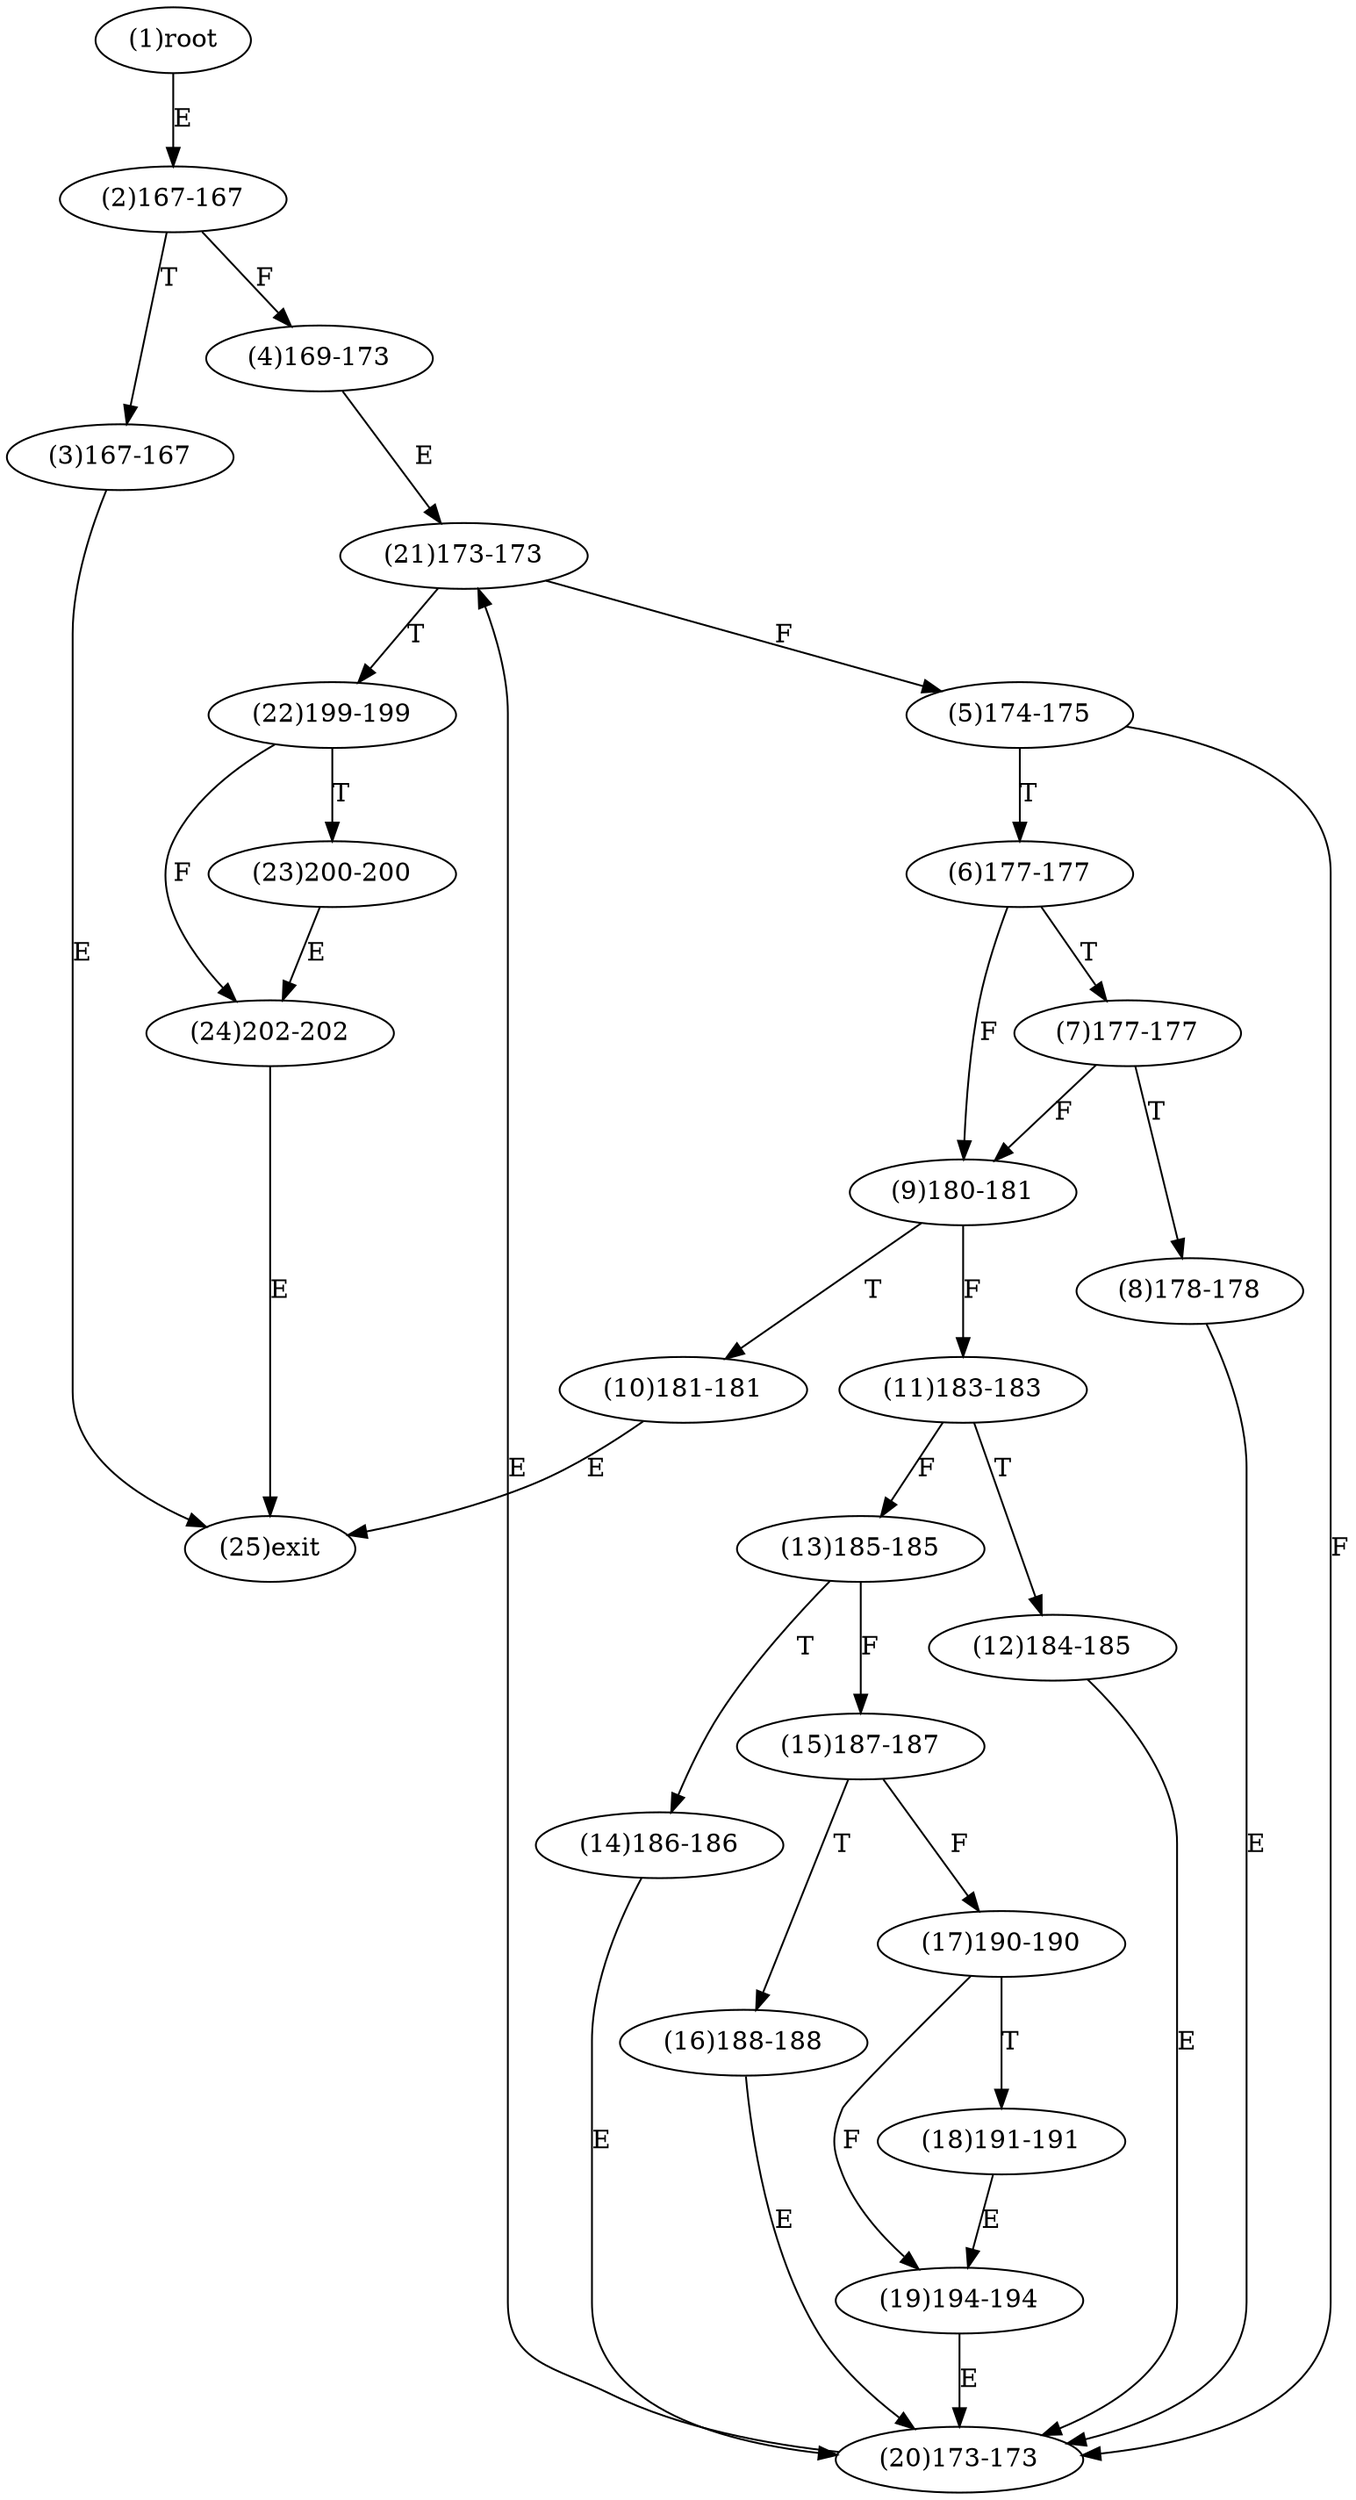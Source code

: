 digraph "" { 
1[ label="(1)root"];
2[ label="(2)167-167"];
3[ label="(3)167-167"];
4[ label="(4)169-173"];
5[ label="(5)174-175"];
6[ label="(6)177-177"];
7[ label="(7)177-177"];
8[ label="(8)178-178"];
9[ label="(9)180-181"];
10[ label="(10)181-181"];
11[ label="(11)183-183"];
12[ label="(12)184-185"];
13[ label="(13)185-185"];
14[ label="(14)186-186"];
15[ label="(15)187-187"];
17[ label="(17)190-190"];
16[ label="(16)188-188"];
19[ label="(19)194-194"];
18[ label="(18)191-191"];
21[ label="(21)173-173"];
20[ label="(20)173-173"];
23[ label="(23)200-200"];
22[ label="(22)199-199"];
25[ label="(25)exit"];
24[ label="(24)202-202"];
1->2[ label="E"];
2->4[ label="F"];
2->3[ label="T"];
3->25[ label="E"];
4->21[ label="E"];
5->20[ label="F"];
5->6[ label="T"];
6->9[ label="F"];
6->7[ label="T"];
7->9[ label="F"];
7->8[ label="T"];
8->20[ label="E"];
9->11[ label="F"];
9->10[ label="T"];
10->25[ label="E"];
11->13[ label="F"];
11->12[ label="T"];
12->20[ label="E"];
13->15[ label="F"];
13->14[ label="T"];
14->20[ label="E"];
15->17[ label="F"];
15->16[ label="T"];
16->20[ label="E"];
17->19[ label="F"];
17->18[ label="T"];
18->19[ label="E"];
19->20[ label="E"];
20->21[ label="E"];
21->5[ label="F"];
21->22[ label="T"];
22->24[ label="F"];
22->23[ label="T"];
23->24[ label="E"];
24->25[ label="E"];
}